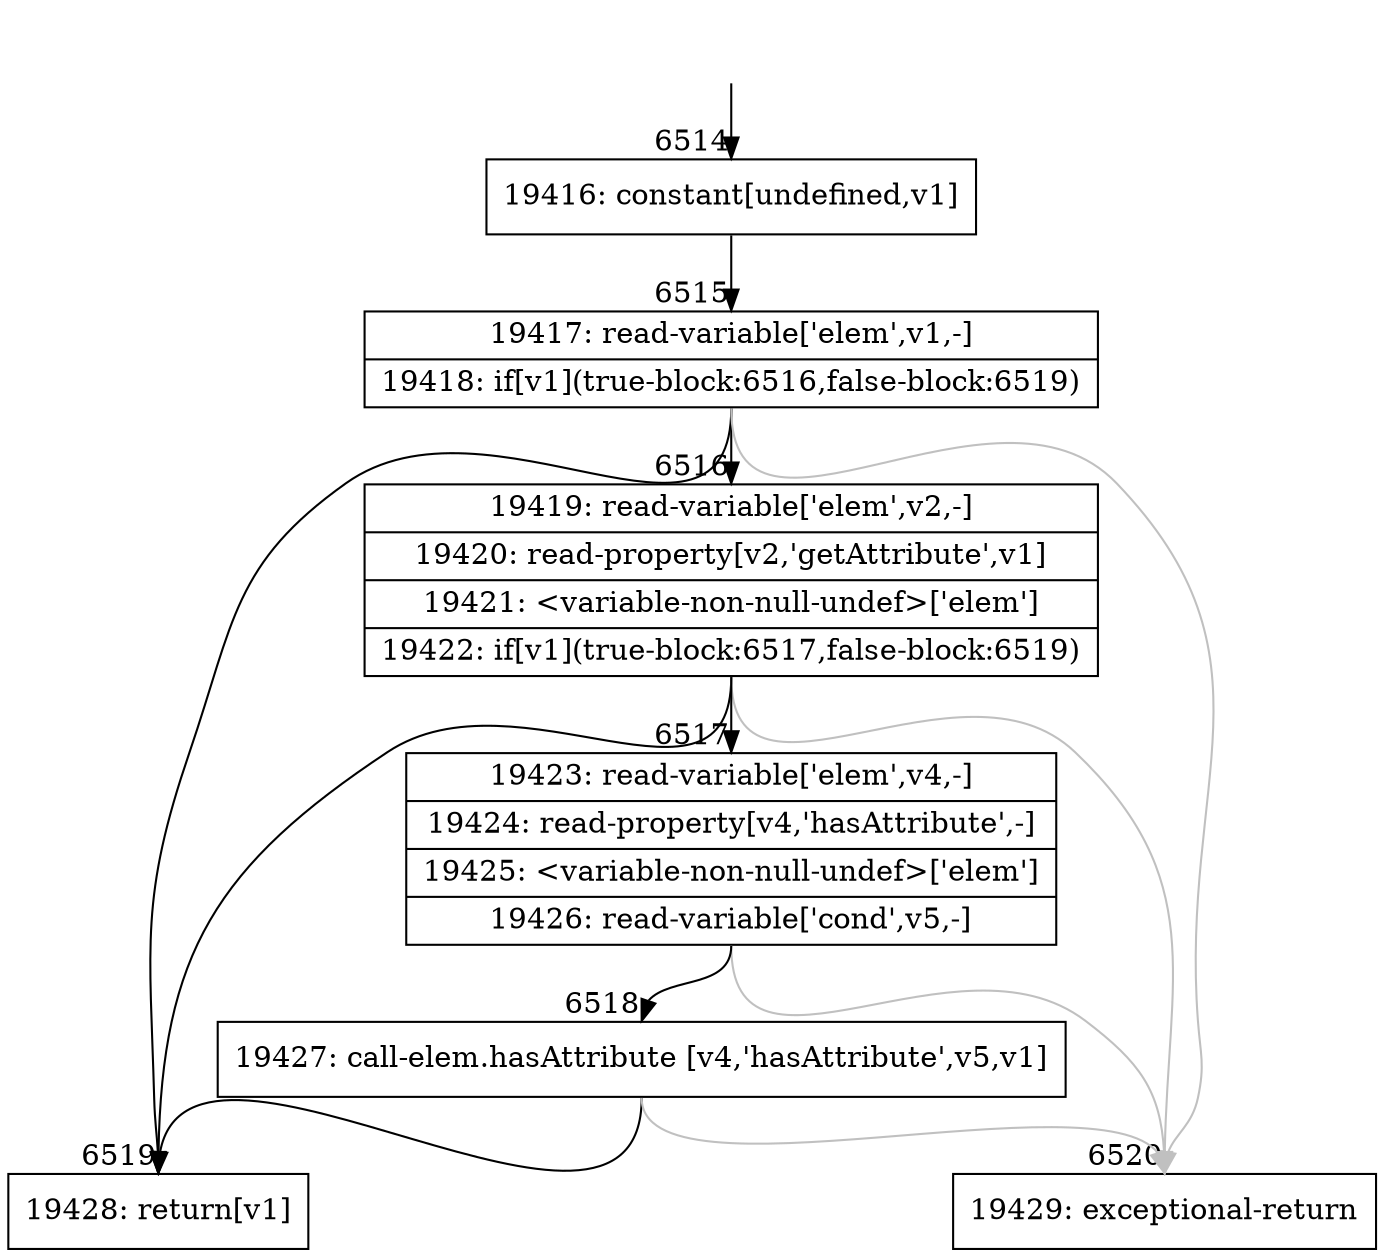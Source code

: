 digraph {
rankdir="TD"
BB_entry459[shape=none,label=""];
BB_entry459 -> BB6514 [tailport=s, headport=n, headlabel="    6514"]
BB6514 [shape=record label="{19416: constant[undefined,v1]}" ] 
BB6514 -> BB6515 [tailport=s, headport=n, headlabel="      6515"]
BB6515 [shape=record label="{19417: read-variable['elem',v1,-]|19418: if[v1](true-block:6516,false-block:6519)}" ] 
BB6515 -> BB6519 [tailport=s, headport=n, headlabel="      6519"]
BB6515 -> BB6516 [tailport=s, headport=n, headlabel="      6516"]
BB6515 -> BB6520 [tailport=s, headport=n, color=gray, headlabel="      6520"]
BB6516 [shape=record label="{19419: read-variable['elem',v2,-]|19420: read-property[v2,'getAttribute',v1]|19421: \<variable-non-null-undef\>['elem']|19422: if[v1](true-block:6517,false-block:6519)}" ] 
BB6516 -> BB6519 [tailport=s, headport=n]
BB6516 -> BB6517 [tailport=s, headport=n, headlabel="      6517"]
BB6516 -> BB6520 [tailport=s, headport=n, color=gray]
BB6517 [shape=record label="{19423: read-variable['elem',v4,-]|19424: read-property[v4,'hasAttribute',-]|19425: \<variable-non-null-undef\>['elem']|19426: read-variable['cond',v5,-]}" ] 
BB6517 -> BB6518 [tailport=s, headport=n, headlabel="      6518"]
BB6517 -> BB6520 [tailport=s, headport=n, color=gray]
BB6518 [shape=record label="{19427: call-elem.hasAttribute [v4,'hasAttribute',v5,v1]}" ] 
BB6518 -> BB6519 [tailport=s, headport=n]
BB6518 -> BB6520 [tailport=s, headport=n, color=gray]
BB6519 [shape=record label="{19428: return[v1]}" ] 
BB6520 [shape=record label="{19429: exceptional-return}" ] 
//#$~ 9217
}
